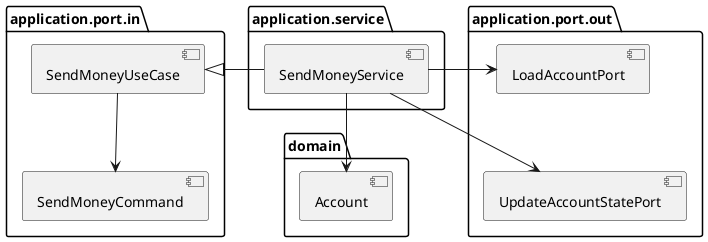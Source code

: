 @startuml

package "application.port.in" {
  [SendMoneyUseCase]
  [SendMoneyCommand]
}

package "application.service" {
  [SendMoneyService]
}

package "domain" {
  [Account]
}

package "application.port.out" {
  [LoadAccountPort]
  [UpdateAccountStatePort]
}

[SendMoneyUseCase] -d-> [SendMoneyCommand]
[SendMoneyUseCase] <|- [SendMoneyService]
[SendMoneyService] -d-> [Account]
[SendMoneyService] -r-> [LoadAccountPort]
[SendMoneyService] --> [UpdateAccountStatePort]
[LoadAccountPort] -[hidden]-> [UpdateAccountStatePort]

@enduml